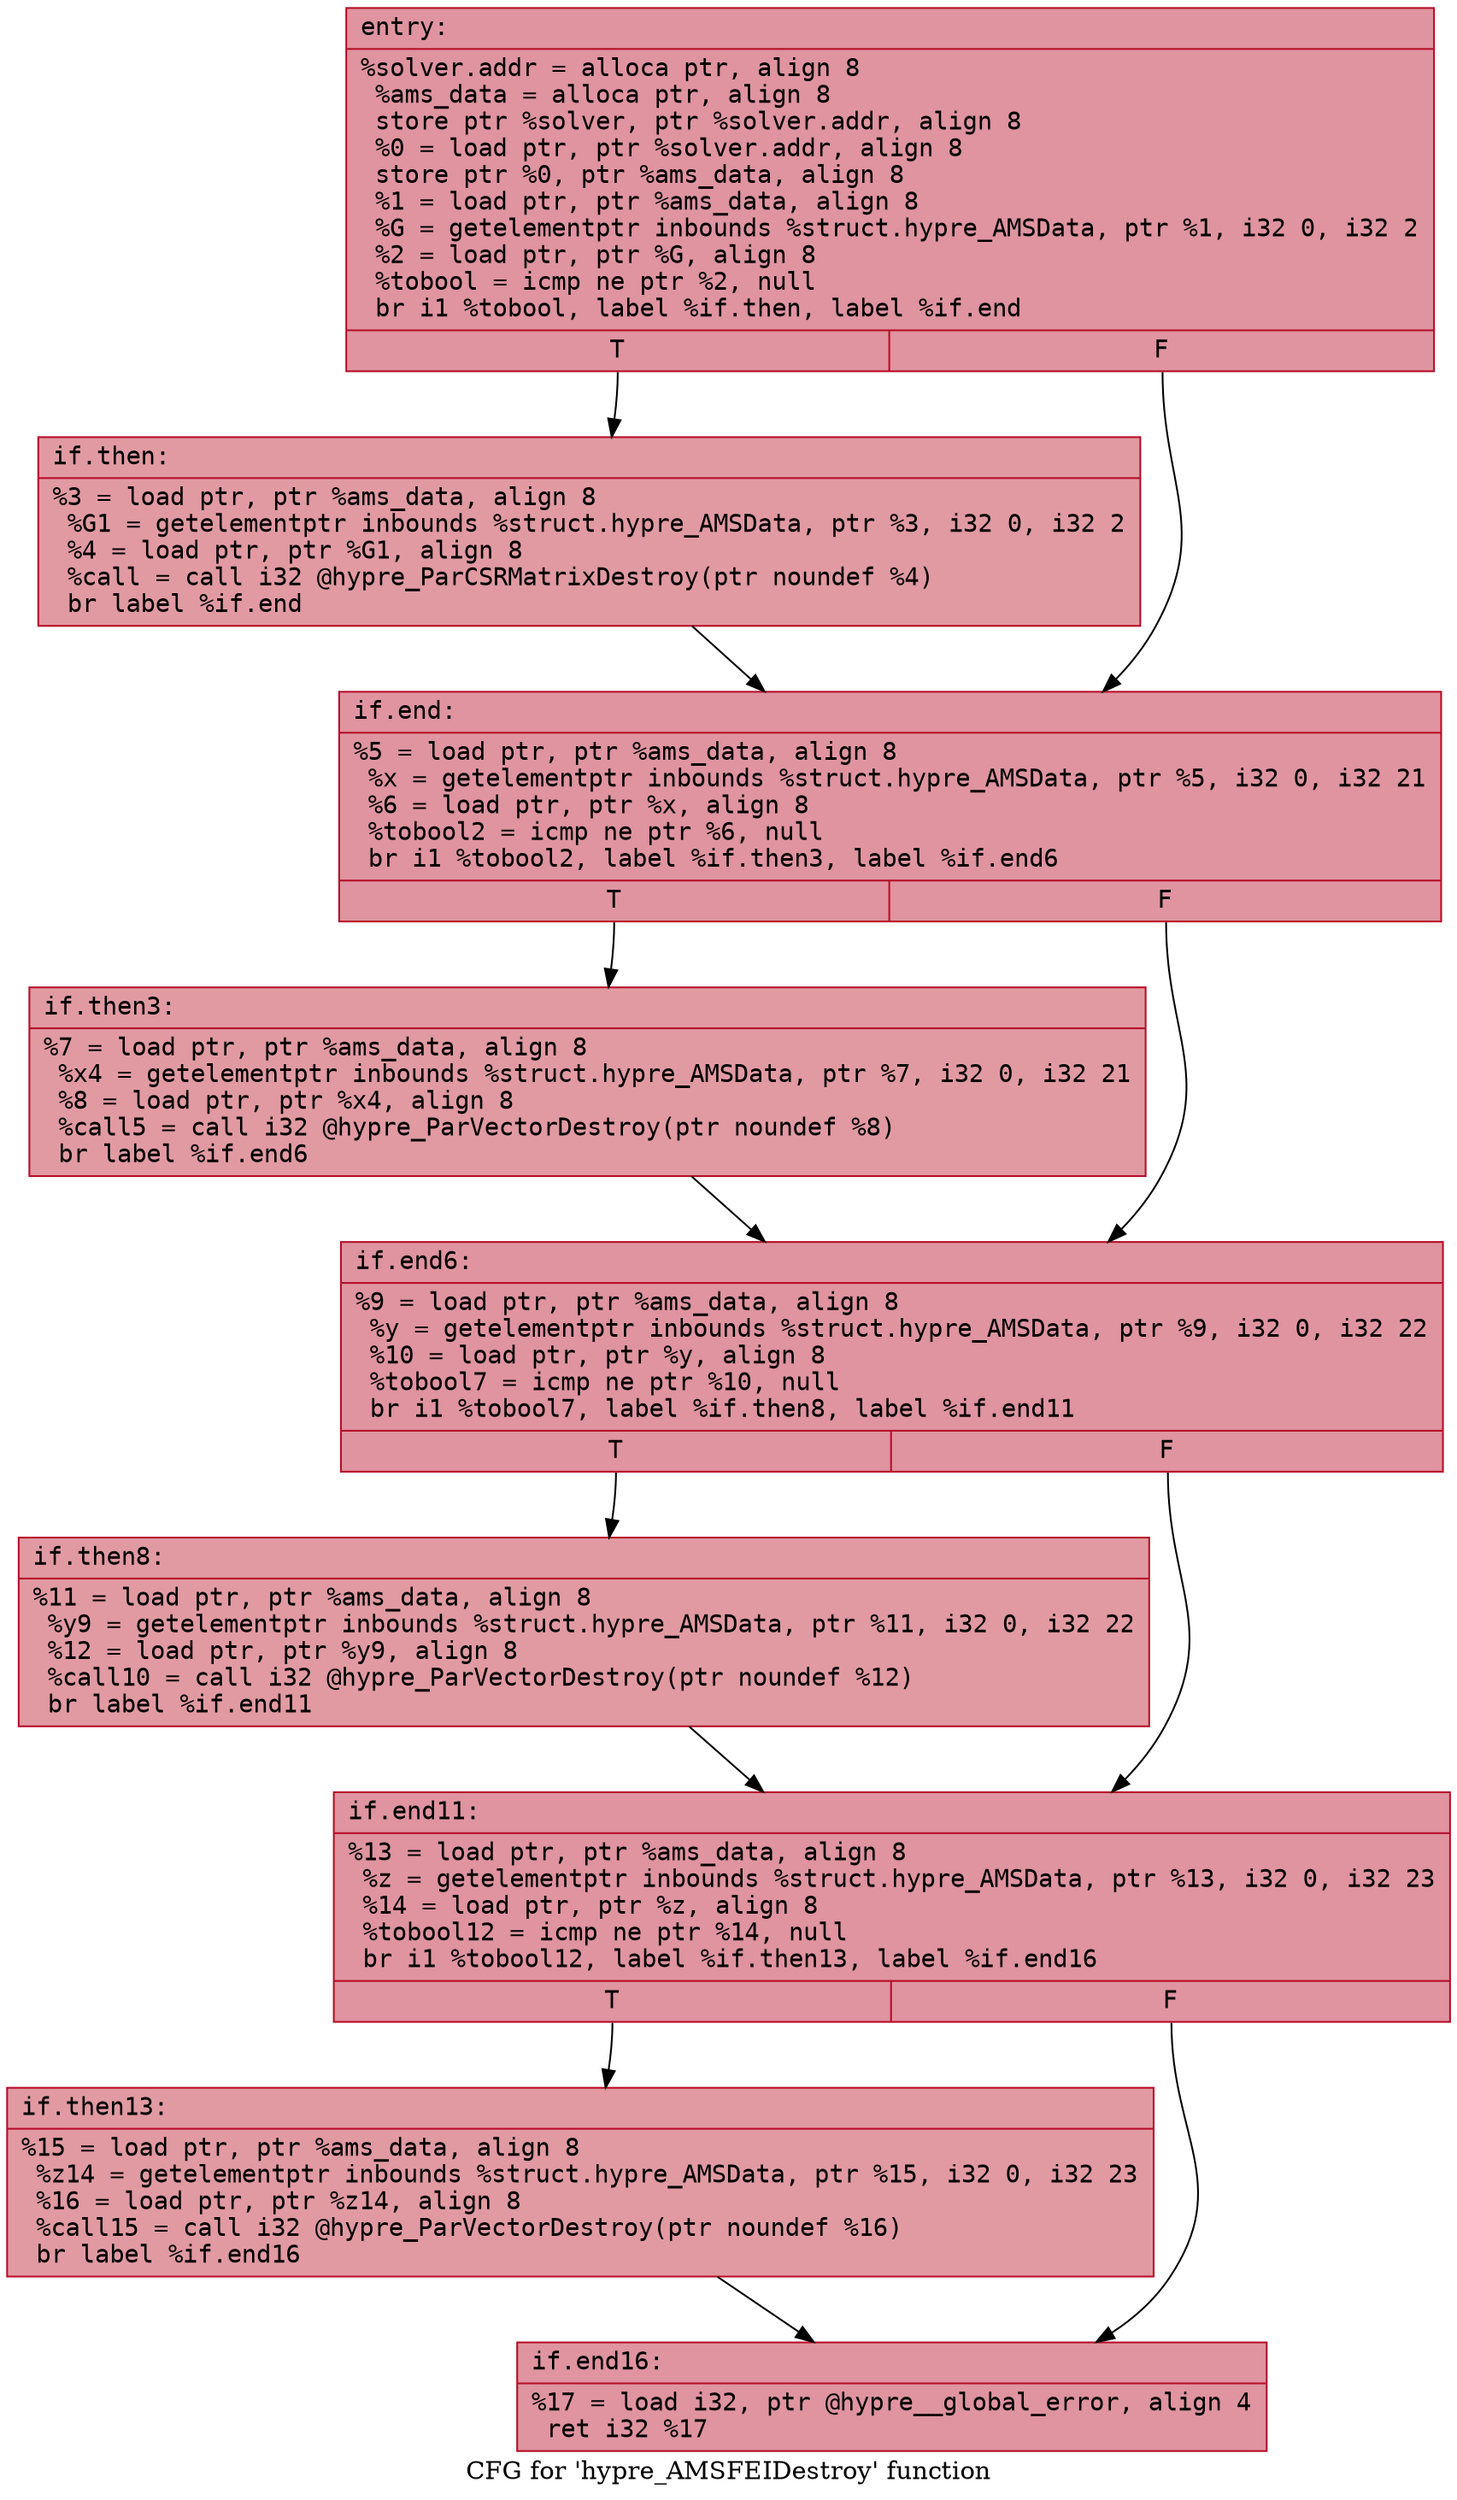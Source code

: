 digraph "CFG for 'hypre_AMSFEIDestroy' function" {
	label="CFG for 'hypre_AMSFEIDestroy' function";

	Node0x56058d8af340 [shape=record,color="#b70d28ff", style=filled, fillcolor="#b70d2870" fontname="Courier",label="{entry:\l|  %solver.addr = alloca ptr, align 8\l  %ams_data = alloca ptr, align 8\l  store ptr %solver, ptr %solver.addr, align 8\l  %0 = load ptr, ptr %solver.addr, align 8\l  store ptr %0, ptr %ams_data, align 8\l  %1 = load ptr, ptr %ams_data, align 8\l  %G = getelementptr inbounds %struct.hypre_AMSData, ptr %1, i32 0, i32 2\l  %2 = load ptr, ptr %G, align 8\l  %tobool = icmp ne ptr %2, null\l  br i1 %tobool, label %if.then, label %if.end\l|{<s0>T|<s1>F}}"];
	Node0x56058d8af340:s0 -> Node0x56058d8af870[tooltip="entry -> if.then\nProbability 62.50%" ];
	Node0x56058d8af340:s1 -> Node0x56058d8af8e0[tooltip="entry -> if.end\nProbability 37.50%" ];
	Node0x56058d8af870 [shape=record,color="#b70d28ff", style=filled, fillcolor="#bb1b2c70" fontname="Courier",label="{if.then:\l|  %3 = load ptr, ptr %ams_data, align 8\l  %G1 = getelementptr inbounds %struct.hypre_AMSData, ptr %3, i32 0, i32 2\l  %4 = load ptr, ptr %G1, align 8\l  %call = call i32 @hypre_ParCSRMatrixDestroy(ptr noundef %4)\l  br label %if.end\l}"];
	Node0x56058d8af870 -> Node0x56058d8af8e0[tooltip="if.then -> if.end\nProbability 100.00%" ];
	Node0x56058d8af8e0 [shape=record,color="#b70d28ff", style=filled, fillcolor="#b70d2870" fontname="Courier",label="{if.end:\l|  %5 = load ptr, ptr %ams_data, align 8\l  %x = getelementptr inbounds %struct.hypre_AMSData, ptr %5, i32 0, i32 21\l  %6 = load ptr, ptr %x, align 8\l  %tobool2 = icmp ne ptr %6, null\l  br i1 %tobool2, label %if.then3, label %if.end6\l|{<s0>T|<s1>F}}"];
	Node0x56058d8af8e0:s0 -> Node0x56058d8b2fa0[tooltip="if.end -> if.then3\nProbability 62.50%" ];
	Node0x56058d8af8e0:s1 -> Node0x56058d8b3190[tooltip="if.end -> if.end6\nProbability 37.50%" ];
	Node0x56058d8b2fa0 [shape=record,color="#b70d28ff", style=filled, fillcolor="#bb1b2c70" fontname="Courier",label="{if.then3:\l|  %7 = load ptr, ptr %ams_data, align 8\l  %x4 = getelementptr inbounds %struct.hypre_AMSData, ptr %7, i32 0, i32 21\l  %8 = load ptr, ptr %x4, align 8\l  %call5 = call i32 @hypre_ParVectorDestroy(ptr noundef %8)\l  br label %if.end6\l}"];
	Node0x56058d8b2fa0 -> Node0x56058d8b3190[tooltip="if.then3 -> if.end6\nProbability 100.00%" ];
	Node0x56058d8b3190 [shape=record,color="#b70d28ff", style=filled, fillcolor="#b70d2870" fontname="Courier",label="{if.end6:\l|  %9 = load ptr, ptr %ams_data, align 8\l  %y = getelementptr inbounds %struct.hypre_AMSData, ptr %9, i32 0, i32 22\l  %10 = load ptr, ptr %y, align 8\l  %tobool7 = icmp ne ptr %10, null\l  br i1 %tobool7, label %if.then8, label %if.end11\l|{<s0>T|<s1>F}}"];
	Node0x56058d8b3190:s0 -> Node0x56058d8b38d0[tooltip="if.end6 -> if.then8\nProbability 62.50%" ];
	Node0x56058d8b3190:s1 -> Node0x56058d8b3920[tooltip="if.end6 -> if.end11\nProbability 37.50%" ];
	Node0x56058d8b38d0 [shape=record,color="#b70d28ff", style=filled, fillcolor="#bb1b2c70" fontname="Courier",label="{if.then8:\l|  %11 = load ptr, ptr %ams_data, align 8\l  %y9 = getelementptr inbounds %struct.hypre_AMSData, ptr %11, i32 0, i32 22\l  %12 = load ptr, ptr %y9, align 8\l  %call10 = call i32 @hypre_ParVectorDestroy(ptr noundef %12)\l  br label %if.end11\l}"];
	Node0x56058d8b38d0 -> Node0x56058d8b3920[tooltip="if.then8 -> if.end11\nProbability 100.00%" ];
	Node0x56058d8b3920 [shape=record,color="#b70d28ff", style=filled, fillcolor="#b70d2870" fontname="Courier",label="{if.end11:\l|  %13 = load ptr, ptr %ams_data, align 8\l  %z = getelementptr inbounds %struct.hypre_AMSData, ptr %13, i32 0, i32 23\l  %14 = load ptr, ptr %z, align 8\l  %tobool12 = icmp ne ptr %14, null\l  br i1 %tobool12, label %if.then13, label %if.end16\l|{<s0>T|<s1>F}}"];
	Node0x56058d8b3920:s0 -> Node0x56058d8b4050[tooltip="if.end11 -> if.then13\nProbability 62.50%" ];
	Node0x56058d8b3920:s1 -> Node0x56058d8b2ff0[tooltip="if.end11 -> if.end16\nProbability 37.50%" ];
	Node0x56058d8b4050 [shape=record,color="#b70d28ff", style=filled, fillcolor="#bb1b2c70" fontname="Courier",label="{if.then13:\l|  %15 = load ptr, ptr %ams_data, align 8\l  %z14 = getelementptr inbounds %struct.hypre_AMSData, ptr %15, i32 0, i32 23\l  %16 = load ptr, ptr %z14, align 8\l  %call15 = call i32 @hypre_ParVectorDestroy(ptr noundef %16)\l  br label %if.end16\l}"];
	Node0x56058d8b4050 -> Node0x56058d8b2ff0[tooltip="if.then13 -> if.end16\nProbability 100.00%" ];
	Node0x56058d8b2ff0 [shape=record,color="#b70d28ff", style=filled, fillcolor="#b70d2870" fontname="Courier",label="{if.end16:\l|  %17 = load i32, ptr @hypre__global_error, align 4\l  ret i32 %17\l}"];
}
